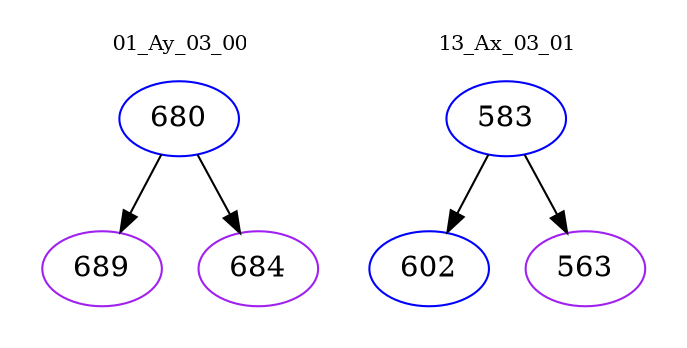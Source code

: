digraph{
subgraph cluster_0 {
color = white
label = "01_Ay_03_00";
fontsize=10;
T0_680 [label="680", color="blue"]
T0_680 -> T0_689 [color="black"]
T0_689 [label="689", color="purple"]
T0_680 -> T0_684 [color="black"]
T0_684 [label="684", color="purple"]
}
subgraph cluster_1 {
color = white
label = "13_Ax_03_01";
fontsize=10;
T1_583 [label="583", color="blue"]
T1_583 -> T1_602 [color="black"]
T1_602 [label="602", color="blue"]
T1_583 -> T1_563 [color="black"]
T1_563 [label="563", color="purple"]
}
}
